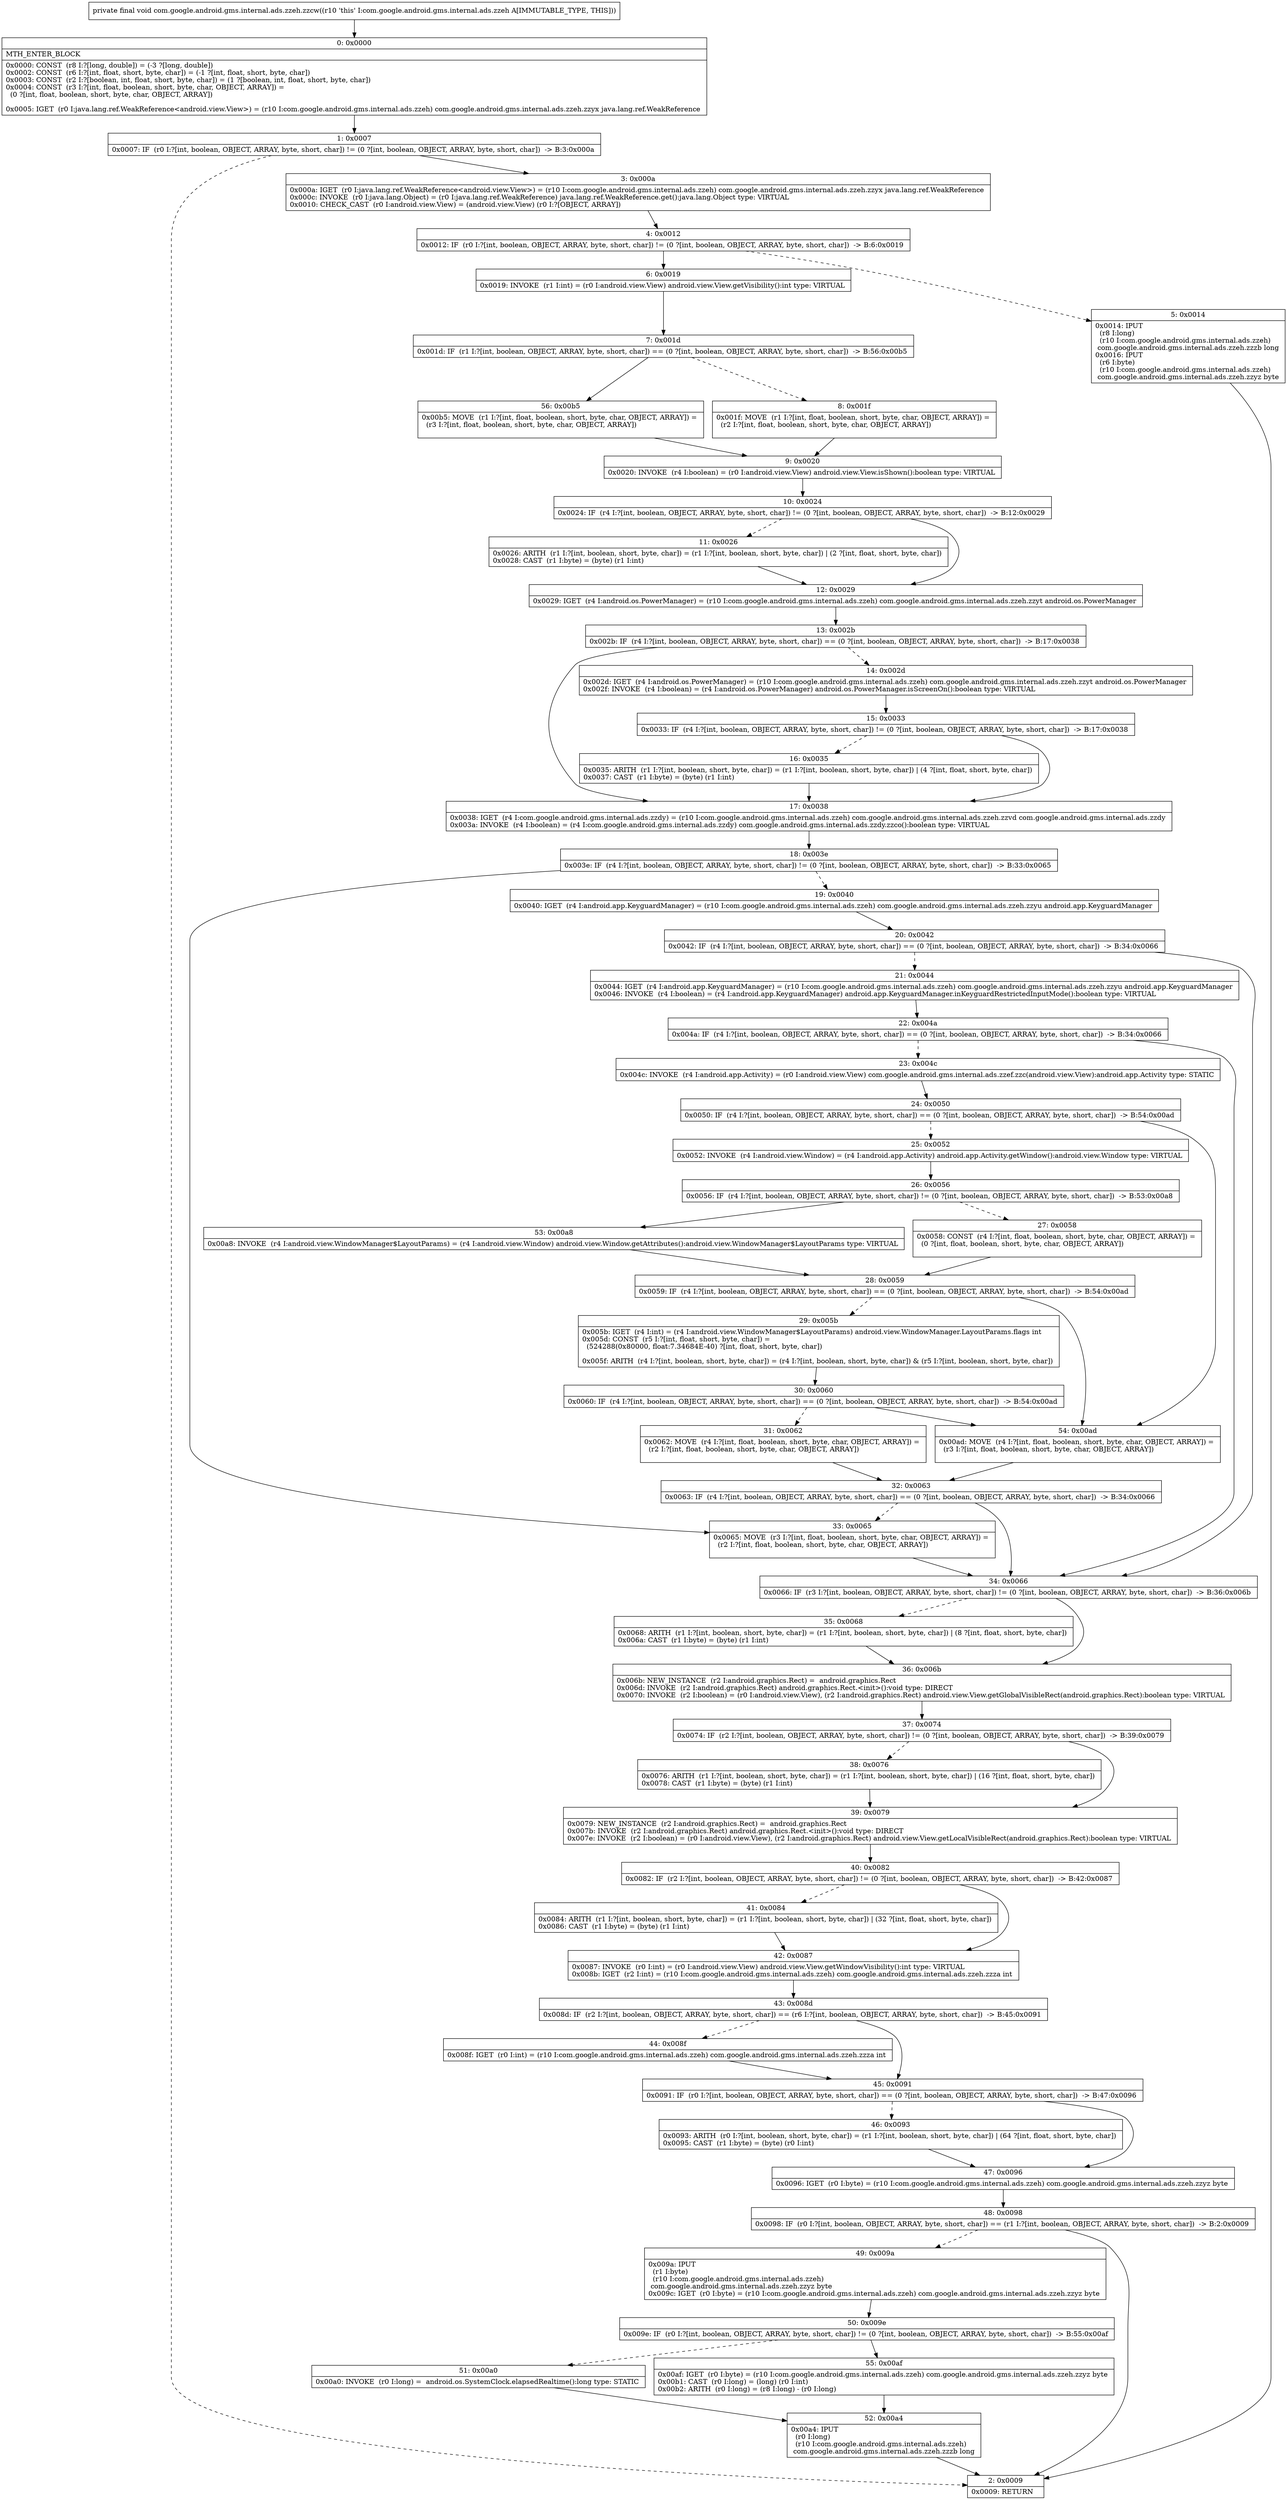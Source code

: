 digraph "CFG forcom.google.android.gms.internal.ads.zzeh.zzcw()V" {
Node_0 [shape=record,label="{0\:\ 0x0000|MTH_ENTER_BLOCK\l|0x0000: CONST  (r8 I:?[long, double]) = (\-3 ?[long, double]) \l0x0002: CONST  (r6 I:?[int, float, short, byte, char]) = (\-1 ?[int, float, short, byte, char]) \l0x0003: CONST  (r2 I:?[boolean, int, float, short, byte, char]) = (1 ?[boolean, int, float, short, byte, char]) \l0x0004: CONST  (r3 I:?[int, float, boolean, short, byte, char, OBJECT, ARRAY]) = \l  (0 ?[int, float, boolean, short, byte, char, OBJECT, ARRAY])\l \l0x0005: IGET  (r0 I:java.lang.ref.WeakReference\<android.view.View\>) = (r10 I:com.google.android.gms.internal.ads.zzeh) com.google.android.gms.internal.ads.zzeh.zzyx java.lang.ref.WeakReference \l}"];
Node_1 [shape=record,label="{1\:\ 0x0007|0x0007: IF  (r0 I:?[int, boolean, OBJECT, ARRAY, byte, short, char]) != (0 ?[int, boolean, OBJECT, ARRAY, byte, short, char])  \-\> B:3:0x000a \l}"];
Node_2 [shape=record,label="{2\:\ 0x0009|0x0009: RETURN   \l}"];
Node_3 [shape=record,label="{3\:\ 0x000a|0x000a: IGET  (r0 I:java.lang.ref.WeakReference\<android.view.View\>) = (r10 I:com.google.android.gms.internal.ads.zzeh) com.google.android.gms.internal.ads.zzeh.zzyx java.lang.ref.WeakReference \l0x000c: INVOKE  (r0 I:java.lang.Object) = (r0 I:java.lang.ref.WeakReference) java.lang.ref.WeakReference.get():java.lang.Object type: VIRTUAL \l0x0010: CHECK_CAST  (r0 I:android.view.View) = (android.view.View) (r0 I:?[OBJECT, ARRAY]) \l}"];
Node_4 [shape=record,label="{4\:\ 0x0012|0x0012: IF  (r0 I:?[int, boolean, OBJECT, ARRAY, byte, short, char]) != (0 ?[int, boolean, OBJECT, ARRAY, byte, short, char])  \-\> B:6:0x0019 \l}"];
Node_5 [shape=record,label="{5\:\ 0x0014|0x0014: IPUT  \l  (r8 I:long)\l  (r10 I:com.google.android.gms.internal.ads.zzeh)\l com.google.android.gms.internal.ads.zzeh.zzzb long \l0x0016: IPUT  \l  (r6 I:byte)\l  (r10 I:com.google.android.gms.internal.ads.zzeh)\l com.google.android.gms.internal.ads.zzeh.zzyz byte \l}"];
Node_6 [shape=record,label="{6\:\ 0x0019|0x0019: INVOKE  (r1 I:int) = (r0 I:android.view.View) android.view.View.getVisibility():int type: VIRTUAL \l}"];
Node_7 [shape=record,label="{7\:\ 0x001d|0x001d: IF  (r1 I:?[int, boolean, OBJECT, ARRAY, byte, short, char]) == (0 ?[int, boolean, OBJECT, ARRAY, byte, short, char])  \-\> B:56:0x00b5 \l}"];
Node_8 [shape=record,label="{8\:\ 0x001f|0x001f: MOVE  (r1 I:?[int, float, boolean, short, byte, char, OBJECT, ARRAY]) = \l  (r2 I:?[int, float, boolean, short, byte, char, OBJECT, ARRAY])\l \l}"];
Node_9 [shape=record,label="{9\:\ 0x0020|0x0020: INVOKE  (r4 I:boolean) = (r0 I:android.view.View) android.view.View.isShown():boolean type: VIRTUAL \l}"];
Node_10 [shape=record,label="{10\:\ 0x0024|0x0024: IF  (r4 I:?[int, boolean, OBJECT, ARRAY, byte, short, char]) != (0 ?[int, boolean, OBJECT, ARRAY, byte, short, char])  \-\> B:12:0x0029 \l}"];
Node_11 [shape=record,label="{11\:\ 0x0026|0x0026: ARITH  (r1 I:?[int, boolean, short, byte, char]) = (r1 I:?[int, boolean, short, byte, char]) \| (2 ?[int, float, short, byte, char]) \l0x0028: CAST  (r1 I:byte) = (byte) (r1 I:int) \l}"];
Node_12 [shape=record,label="{12\:\ 0x0029|0x0029: IGET  (r4 I:android.os.PowerManager) = (r10 I:com.google.android.gms.internal.ads.zzeh) com.google.android.gms.internal.ads.zzeh.zzyt android.os.PowerManager \l}"];
Node_13 [shape=record,label="{13\:\ 0x002b|0x002b: IF  (r4 I:?[int, boolean, OBJECT, ARRAY, byte, short, char]) == (0 ?[int, boolean, OBJECT, ARRAY, byte, short, char])  \-\> B:17:0x0038 \l}"];
Node_14 [shape=record,label="{14\:\ 0x002d|0x002d: IGET  (r4 I:android.os.PowerManager) = (r10 I:com.google.android.gms.internal.ads.zzeh) com.google.android.gms.internal.ads.zzeh.zzyt android.os.PowerManager \l0x002f: INVOKE  (r4 I:boolean) = (r4 I:android.os.PowerManager) android.os.PowerManager.isScreenOn():boolean type: VIRTUAL \l}"];
Node_15 [shape=record,label="{15\:\ 0x0033|0x0033: IF  (r4 I:?[int, boolean, OBJECT, ARRAY, byte, short, char]) != (0 ?[int, boolean, OBJECT, ARRAY, byte, short, char])  \-\> B:17:0x0038 \l}"];
Node_16 [shape=record,label="{16\:\ 0x0035|0x0035: ARITH  (r1 I:?[int, boolean, short, byte, char]) = (r1 I:?[int, boolean, short, byte, char]) \| (4 ?[int, float, short, byte, char]) \l0x0037: CAST  (r1 I:byte) = (byte) (r1 I:int) \l}"];
Node_17 [shape=record,label="{17\:\ 0x0038|0x0038: IGET  (r4 I:com.google.android.gms.internal.ads.zzdy) = (r10 I:com.google.android.gms.internal.ads.zzeh) com.google.android.gms.internal.ads.zzeh.zzvd com.google.android.gms.internal.ads.zzdy \l0x003a: INVOKE  (r4 I:boolean) = (r4 I:com.google.android.gms.internal.ads.zzdy) com.google.android.gms.internal.ads.zzdy.zzco():boolean type: VIRTUAL \l}"];
Node_18 [shape=record,label="{18\:\ 0x003e|0x003e: IF  (r4 I:?[int, boolean, OBJECT, ARRAY, byte, short, char]) != (0 ?[int, boolean, OBJECT, ARRAY, byte, short, char])  \-\> B:33:0x0065 \l}"];
Node_19 [shape=record,label="{19\:\ 0x0040|0x0040: IGET  (r4 I:android.app.KeyguardManager) = (r10 I:com.google.android.gms.internal.ads.zzeh) com.google.android.gms.internal.ads.zzeh.zzyu android.app.KeyguardManager \l}"];
Node_20 [shape=record,label="{20\:\ 0x0042|0x0042: IF  (r4 I:?[int, boolean, OBJECT, ARRAY, byte, short, char]) == (0 ?[int, boolean, OBJECT, ARRAY, byte, short, char])  \-\> B:34:0x0066 \l}"];
Node_21 [shape=record,label="{21\:\ 0x0044|0x0044: IGET  (r4 I:android.app.KeyguardManager) = (r10 I:com.google.android.gms.internal.ads.zzeh) com.google.android.gms.internal.ads.zzeh.zzyu android.app.KeyguardManager \l0x0046: INVOKE  (r4 I:boolean) = (r4 I:android.app.KeyguardManager) android.app.KeyguardManager.inKeyguardRestrictedInputMode():boolean type: VIRTUAL \l}"];
Node_22 [shape=record,label="{22\:\ 0x004a|0x004a: IF  (r4 I:?[int, boolean, OBJECT, ARRAY, byte, short, char]) == (0 ?[int, boolean, OBJECT, ARRAY, byte, short, char])  \-\> B:34:0x0066 \l}"];
Node_23 [shape=record,label="{23\:\ 0x004c|0x004c: INVOKE  (r4 I:android.app.Activity) = (r0 I:android.view.View) com.google.android.gms.internal.ads.zzef.zzc(android.view.View):android.app.Activity type: STATIC \l}"];
Node_24 [shape=record,label="{24\:\ 0x0050|0x0050: IF  (r4 I:?[int, boolean, OBJECT, ARRAY, byte, short, char]) == (0 ?[int, boolean, OBJECT, ARRAY, byte, short, char])  \-\> B:54:0x00ad \l}"];
Node_25 [shape=record,label="{25\:\ 0x0052|0x0052: INVOKE  (r4 I:android.view.Window) = (r4 I:android.app.Activity) android.app.Activity.getWindow():android.view.Window type: VIRTUAL \l}"];
Node_26 [shape=record,label="{26\:\ 0x0056|0x0056: IF  (r4 I:?[int, boolean, OBJECT, ARRAY, byte, short, char]) != (0 ?[int, boolean, OBJECT, ARRAY, byte, short, char])  \-\> B:53:0x00a8 \l}"];
Node_27 [shape=record,label="{27\:\ 0x0058|0x0058: CONST  (r4 I:?[int, float, boolean, short, byte, char, OBJECT, ARRAY]) = \l  (0 ?[int, float, boolean, short, byte, char, OBJECT, ARRAY])\l \l}"];
Node_28 [shape=record,label="{28\:\ 0x0059|0x0059: IF  (r4 I:?[int, boolean, OBJECT, ARRAY, byte, short, char]) == (0 ?[int, boolean, OBJECT, ARRAY, byte, short, char])  \-\> B:54:0x00ad \l}"];
Node_29 [shape=record,label="{29\:\ 0x005b|0x005b: IGET  (r4 I:int) = (r4 I:android.view.WindowManager$LayoutParams) android.view.WindowManager.LayoutParams.flags int \l0x005d: CONST  (r5 I:?[int, float, short, byte, char]) = \l  (524288(0x80000, float:7.34684E\-40) ?[int, float, short, byte, char])\l \l0x005f: ARITH  (r4 I:?[int, boolean, short, byte, char]) = (r4 I:?[int, boolean, short, byte, char]) & (r5 I:?[int, boolean, short, byte, char]) \l}"];
Node_30 [shape=record,label="{30\:\ 0x0060|0x0060: IF  (r4 I:?[int, boolean, OBJECT, ARRAY, byte, short, char]) == (0 ?[int, boolean, OBJECT, ARRAY, byte, short, char])  \-\> B:54:0x00ad \l}"];
Node_31 [shape=record,label="{31\:\ 0x0062|0x0062: MOVE  (r4 I:?[int, float, boolean, short, byte, char, OBJECT, ARRAY]) = \l  (r2 I:?[int, float, boolean, short, byte, char, OBJECT, ARRAY])\l \l}"];
Node_32 [shape=record,label="{32\:\ 0x0063|0x0063: IF  (r4 I:?[int, boolean, OBJECT, ARRAY, byte, short, char]) == (0 ?[int, boolean, OBJECT, ARRAY, byte, short, char])  \-\> B:34:0x0066 \l}"];
Node_33 [shape=record,label="{33\:\ 0x0065|0x0065: MOVE  (r3 I:?[int, float, boolean, short, byte, char, OBJECT, ARRAY]) = \l  (r2 I:?[int, float, boolean, short, byte, char, OBJECT, ARRAY])\l \l}"];
Node_34 [shape=record,label="{34\:\ 0x0066|0x0066: IF  (r3 I:?[int, boolean, OBJECT, ARRAY, byte, short, char]) != (0 ?[int, boolean, OBJECT, ARRAY, byte, short, char])  \-\> B:36:0x006b \l}"];
Node_35 [shape=record,label="{35\:\ 0x0068|0x0068: ARITH  (r1 I:?[int, boolean, short, byte, char]) = (r1 I:?[int, boolean, short, byte, char]) \| (8 ?[int, float, short, byte, char]) \l0x006a: CAST  (r1 I:byte) = (byte) (r1 I:int) \l}"];
Node_36 [shape=record,label="{36\:\ 0x006b|0x006b: NEW_INSTANCE  (r2 I:android.graphics.Rect) =  android.graphics.Rect \l0x006d: INVOKE  (r2 I:android.graphics.Rect) android.graphics.Rect.\<init\>():void type: DIRECT \l0x0070: INVOKE  (r2 I:boolean) = (r0 I:android.view.View), (r2 I:android.graphics.Rect) android.view.View.getGlobalVisibleRect(android.graphics.Rect):boolean type: VIRTUAL \l}"];
Node_37 [shape=record,label="{37\:\ 0x0074|0x0074: IF  (r2 I:?[int, boolean, OBJECT, ARRAY, byte, short, char]) != (0 ?[int, boolean, OBJECT, ARRAY, byte, short, char])  \-\> B:39:0x0079 \l}"];
Node_38 [shape=record,label="{38\:\ 0x0076|0x0076: ARITH  (r1 I:?[int, boolean, short, byte, char]) = (r1 I:?[int, boolean, short, byte, char]) \| (16 ?[int, float, short, byte, char]) \l0x0078: CAST  (r1 I:byte) = (byte) (r1 I:int) \l}"];
Node_39 [shape=record,label="{39\:\ 0x0079|0x0079: NEW_INSTANCE  (r2 I:android.graphics.Rect) =  android.graphics.Rect \l0x007b: INVOKE  (r2 I:android.graphics.Rect) android.graphics.Rect.\<init\>():void type: DIRECT \l0x007e: INVOKE  (r2 I:boolean) = (r0 I:android.view.View), (r2 I:android.graphics.Rect) android.view.View.getLocalVisibleRect(android.graphics.Rect):boolean type: VIRTUAL \l}"];
Node_40 [shape=record,label="{40\:\ 0x0082|0x0082: IF  (r2 I:?[int, boolean, OBJECT, ARRAY, byte, short, char]) != (0 ?[int, boolean, OBJECT, ARRAY, byte, short, char])  \-\> B:42:0x0087 \l}"];
Node_41 [shape=record,label="{41\:\ 0x0084|0x0084: ARITH  (r1 I:?[int, boolean, short, byte, char]) = (r1 I:?[int, boolean, short, byte, char]) \| (32 ?[int, float, short, byte, char]) \l0x0086: CAST  (r1 I:byte) = (byte) (r1 I:int) \l}"];
Node_42 [shape=record,label="{42\:\ 0x0087|0x0087: INVOKE  (r0 I:int) = (r0 I:android.view.View) android.view.View.getWindowVisibility():int type: VIRTUAL \l0x008b: IGET  (r2 I:int) = (r10 I:com.google.android.gms.internal.ads.zzeh) com.google.android.gms.internal.ads.zzeh.zzza int \l}"];
Node_43 [shape=record,label="{43\:\ 0x008d|0x008d: IF  (r2 I:?[int, boolean, OBJECT, ARRAY, byte, short, char]) == (r6 I:?[int, boolean, OBJECT, ARRAY, byte, short, char])  \-\> B:45:0x0091 \l}"];
Node_44 [shape=record,label="{44\:\ 0x008f|0x008f: IGET  (r0 I:int) = (r10 I:com.google.android.gms.internal.ads.zzeh) com.google.android.gms.internal.ads.zzeh.zzza int \l}"];
Node_45 [shape=record,label="{45\:\ 0x0091|0x0091: IF  (r0 I:?[int, boolean, OBJECT, ARRAY, byte, short, char]) == (0 ?[int, boolean, OBJECT, ARRAY, byte, short, char])  \-\> B:47:0x0096 \l}"];
Node_46 [shape=record,label="{46\:\ 0x0093|0x0093: ARITH  (r0 I:?[int, boolean, short, byte, char]) = (r1 I:?[int, boolean, short, byte, char]) \| (64 ?[int, float, short, byte, char]) \l0x0095: CAST  (r1 I:byte) = (byte) (r0 I:int) \l}"];
Node_47 [shape=record,label="{47\:\ 0x0096|0x0096: IGET  (r0 I:byte) = (r10 I:com.google.android.gms.internal.ads.zzeh) com.google.android.gms.internal.ads.zzeh.zzyz byte \l}"];
Node_48 [shape=record,label="{48\:\ 0x0098|0x0098: IF  (r0 I:?[int, boolean, OBJECT, ARRAY, byte, short, char]) == (r1 I:?[int, boolean, OBJECT, ARRAY, byte, short, char])  \-\> B:2:0x0009 \l}"];
Node_49 [shape=record,label="{49\:\ 0x009a|0x009a: IPUT  \l  (r1 I:byte)\l  (r10 I:com.google.android.gms.internal.ads.zzeh)\l com.google.android.gms.internal.ads.zzeh.zzyz byte \l0x009c: IGET  (r0 I:byte) = (r10 I:com.google.android.gms.internal.ads.zzeh) com.google.android.gms.internal.ads.zzeh.zzyz byte \l}"];
Node_50 [shape=record,label="{50\:\ 0x009e|0x009e: IF  (r0 I:?[int, boolean, OBJECT, ARRAY, byte, short, char]) != (0 ?[int, boolean, OBJECT, ARRAY, byte, short, char])  \-\> B:55:0x00af \l}"];
Node_51 [shape=record,label="{51\:\ 0x00a0|0x00a0: INVOKE  (r0 I:long) =  android.os.SystemClock.elapsedRealtime():long type: STATIC \l}"];
Node_52 [shape=record,label="{52\:\ 0x00a4|0x00a4: IPUT  \l  (r0 I:long)\l  (r10 I:com.google.android.gms.internal.ads.zzeh)\l com.google.android.gms.internal.ads.zzeh.zzzb long \l}"];
Node_53 [shape=record,label="{53\:\ 0x00a8|0x00a8: INVOKE  (r4 I:android.view.WindowManager$LayoutParams) = (r4 I:android.view.Window) android.view.Window.getAttributes():android.view.WindowManager$LayoutParams type: VIRTUAL \l}"];
Node_54 [shape=record,label="{54\:\ 0x00ad|0x00ad: MOVE  (r4 I:?[int, float, boolean, short, byte, char, OBJECT, ARRAY]) = \l  (r3 I:?[int, float, boolean, short, byte, char, OBJECT, ARRAY])\l \l}"];
Node_55 [shape=record,label="{55\:\ 0x00af|0x00af: IGET  (r0 I:byte) = (r10 I:com.google.android.gms.internal.ads.zzeh) com.google.android.gms.internal.ads.zzeh.zzyz byte \l0x00b1: CAST  (r0 I:long) = (long) (r0 I:int) \l0x00b2: ARITH  (r0 I:long) = (r8 I:long) \- (r0 I:long) \l}"];
Node_56 [shape=record,label="{56\:\ 0x00b5|0x00b5: MOVE  (r1 I:?[int, float, boolean, short, byte, char, OBJECT, ARRAY]) = \l  (r3 I:?[int, float, boolean, short, byte, char, OBJECT, ARRAY])\l \l}"];
MethodNode[shape=record,label="{private final void com.google.android.gms.internal.ads.zzeh.zzcw((r10 'this' I:com.google.android.gms.internal.ads.zzeh A[IMMUTABLE_TYPE, THIS])) }"];
MethodNode -> Node_0;
Node_0 -> Node_1;
Node_1 -> Node_2[style=dashed];
Node_1 -> Node_3;
Node_3 -> Node_4;
Node_4 -> Node_5[style=dashed];
Node_4 -> Node_6;
Node_5 -> Node_2;
Node_6 -> Node_7;
Node_7 -> Node_8[style=dashed];
Node_7 -> Node_56;
Node_8 -> Node_9;
Node_9 -> Node_10;
Node_10 -> Node_11[style=dashed];
Node_10 -> Node_12;
Node_11 -> Node_12;
Node_12 -> Node_13;
Node_13 -> Node_14[style=dashed];
Node_13 -> Node_17;
Node_14 -> Node_15;
Node_15 -> Node_16[style=dashed];
Node_15 -> Node_17;
Node_16 -> Node_17;
Node_17 -> Node_18;
Node_18 -> Node_19[style=dashed];
Node_18 -> Node_33;
Node_19 -> Node_20;
Node_20 -> Node_21[style=dashed];
Node_20 -> Node_34;
Node_21 -> Node_22;
Node_22 -> Node_23[style=dashed];
Node_22 -> Node_34;
Node_23 -> Node_24;
Node_24 -> Node_25[style=dashed];
Node_24 -> Node_54;
Node_25 -> Node_26;
Node_26 -> Node_27[style=dashed];
Node_26 -> Node_53;
Node_27 -> Node_28;
Node_28 -> Node_29[style=dashed];
Node_28 -> Node_54;
Node_29 -> Node_30;
Node_30 -> Node_31[style=dashed];
Node_30 -> Node_54;
Node_31 -> Node_32;
Node_32 -> Node_33[style=dashed];
Node_32 -> Node_34;
Node_33 -> Node_34;
Node_34 -> Node_35[style=dashed];
Node_34 -> Node_36;
Node_35 -> Node_36;
Node_36 -> Node_37;
Node_37 -> Node_38[style=dashed];
Node_37 -> Node_39;
Node_38 -> Node_39;
Node_39 -> Node_40;
Node_40 -> Node_41[style=dashed];
Node_40 -> Node_42;
Node_41 -> Node_42;
Node_42 -> Node_43;
Node_43 -> Node_44[style=dashed];
Node_43 -> Node_45;
Node_44 -> Node_45;
Node_45 -> Node_46[style=dashed];
Node_45 -> Node_47;
Node_46 -> Node_47;
Node_47 -> Node_48;
Node_48 -> Node_2;
Node_48 -> Node_49[style=dashed];
Node_49 -> Node_50;
Node_50 -> Node_51[style=dashed];
Node_50 -> Node_55;
Node_51 -> Node_52;
Node_52 -> Node_2;
Node_53 -> Node_28;
Node_54 -> Node_32;
Node_55 -> Node_52;
Node_56 -> Node_9;
}

